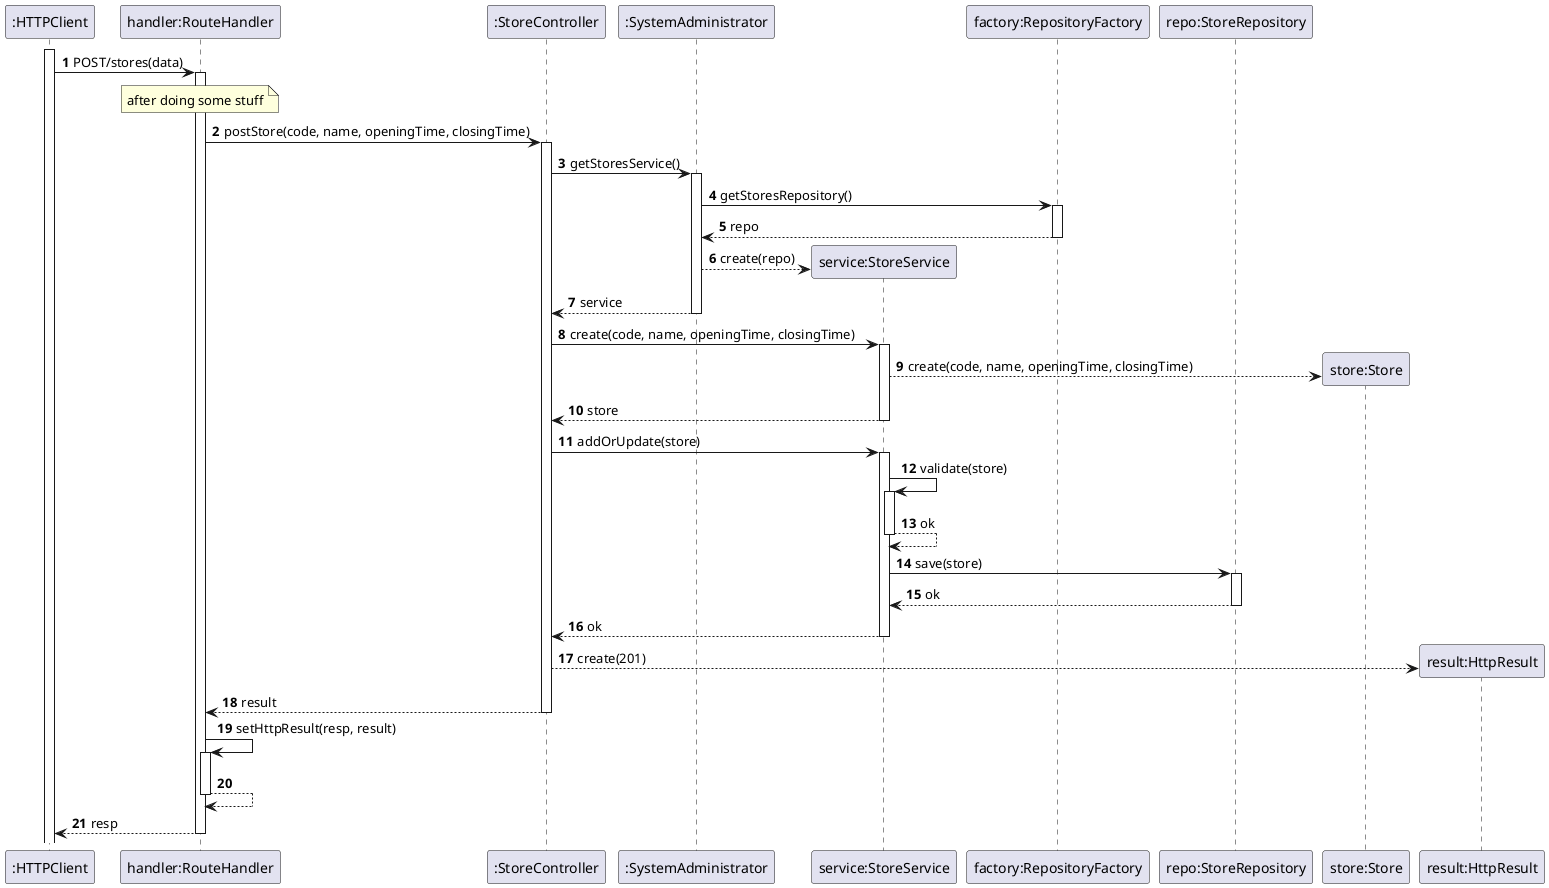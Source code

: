 @startuml
'https://plantuml.com/sequence-diagram
autoactivate on
autonumber

participant ":HTTPClient" as HTTPClient
participant "handler:RouteHandler" as System
participant ":StoreController" as Ctrl
participant ":SystemAdministrator" as Admin
participant "service:StoreService" as Service
participant "factory:RepositoryFactory" as Factory
participant "repo:StoreRepository" as Repo
participant "store:Store" as Store
participant "result:HttpResult" as Result

activate HTTPClient

HTTPClient -> System: POST/stores(data)

note over System: after doing some stuff

System -> Ctrl: postStore(code, name, openingTime, closingTime)
Ctrl -> Admin: getStoresService()
Admin -> Factory : getStoresRepository()
Factory --> Admin: repo
Admin -->Service**: create(repo)
Admin --> Ctrl: service
Ctrl -> Service: create(code, name, openingTime, closingTime)
Service --> Store**: create(code, name, openingTime, closingTime)
Service --> Ctrl: store
Ctrl -> Service: addOrUpdate(store)
Service -> Service : validate(store)
Service --> Service : ok
Service -> Repo: save(store)
Repo --> Service : ok
Service --> Ctrl: ok
Ctrl --> Result**: create(201)
Ctrl --> System: result
System -> System: setHttpResult(resp, result)
System --> System:
System --> HTTPClient: resp
@enduml
